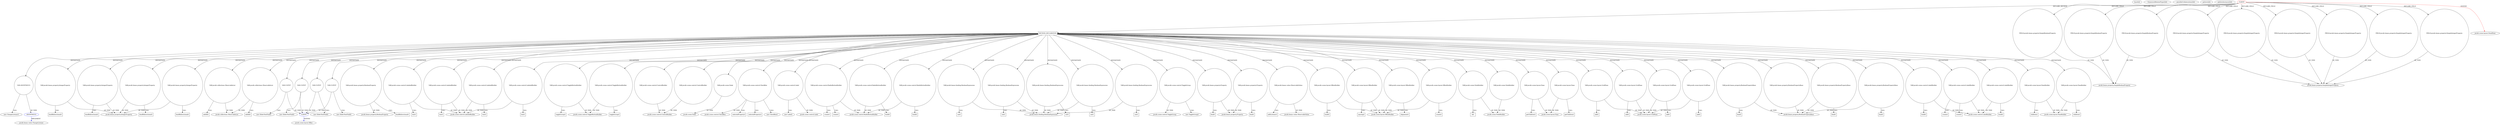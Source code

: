 digraph {
baseInfo[graphId=2604,category="pattern",isAnonymous=false,possibleRelation=true]
frameworkRelatedTypesInfo[0="javafx.scene.layout.StackPane"]
possibleCollaborationsInfo[0="2604~INSTANTIATION-CLIENT_METHOD_DECLARATION-~javafx.scene.layout.StackPane ~javafx.beans.value.ChangeListener ~false~true",1="2604~INSTANTIATION-CLIENT_METHOD_DECLARATION-INSTANTIATION-CLIENT_METHOD_DECLARATION-INSTANTIATION-CLIENT_METHOD_DECLARATION-INSTANTIATION-CLIENT_METHOD_DECLARATION-~javafx.scene.layout.StackPane ~javafx.scene.layout.HBox ~false~false"]
patternInfo[frequency=2.0,patternRootClient=0]
patternInstancesInfo[0="SaiPradeepDandem-javafx2-gradient-builder~/SaiPradeepDandem-javafx2-gradient-builder/javafx2-gradient-builder-master/src/main/java/com/javafx/gradientbuilder/application/RadialSettingsLayout.java~RadialSettingsLayout~1170",1="SaiPradeepDandem-javafx2-gradient-builder~/SaiPradeepDandem-javafx2-gradient-builder/javafx2-gradient-builder-master/src/main/java/com/javafx/gradientbuilder/application/LinearSettingsLayout.java~LinearSettingsLayout~1172"]
455[label="new SliderTextField()",vertexType="CONSTRUCTOR_CALL",isFrameworkType=false]
456[label="VAR:CLIENT",vertexType="VARIABLE_EXPRESION",isFrameworkType=false,shape=circle]
317[label="METHOD_DECLARATION",vertexType="CLIENT_METHOD_DECLARATION",isFrameworkType=false,shape=box]
0[label="CLIENT",vertexType="ROOT_CLIENT_CLASS_DECLARATION",isFrameworkType=false,color=red]
353[label="VAR:javafx.scene.NodeBuilder",vertexType="VARIABLE_EXPRESION",isFrameworkType=false,shape=circle]
338[label="VAR:javafx.scene.NodeBuilder",vertexType="VARIABLE_EXPRESION",isFrameworkType=false,shape=circle]
556[label="VAR:javafx.scene.layout.Pane",vertexType="VARIABLE_EXPRESION",isFrameworkType=false,shape=circle]
475[label="VAR:javafx.scene.layout.Pane",vertexType="VARIABLE_EXPRESION",isFrameworkType=false,shape=circle]
390[label="VAR:javafx.scene.layout.GridPane",vertexType="VARIABLE_EXPRESION",isFrameworkType=false,shape=circle]
584[label="VAR:javafx.scene.layout.GridPane",vertexType="VARIABLE_EXPRESION",isFrameworkType=false,shape=circle]
399[label="VAR:javafx.scene.layout.GridPane",vertexType="VARIABLE_EXPRESION",isFrameworkType=false,shape=circle]
393[label="VAR:javafx.scene.layout.GridPane",vertexType="VARIABLE_EXPRESION",isFrameworkType=false,shape=circle]
458[label="VAR:javafx.beans.property.BooleanPropertyBase",vertexType="VARIABLE_EXPRESION",isFrameworkType=false,shape=circle]
514[label="VAR:javafx.beans.property.BooleanPropertyBase",vertexType="VARIABLE_EXPRESION",isFrameworkType=false,shape=circle]
539[label="VAR:javafx.beans.property.BooleanPropertyBase",vertexType="VARIABLE_EXPRESION",isFrameworkType=false,shape=circle]
433[label="VAR:javafx.beans.property.BooleanPropertyBase",vertexType="VARIABLE_EXPRESION",isFrameworkType=false,shape=circle]
20[label="FIELD:javafx.beans.property.SimpleBooleanProperty",vertexType="FIELD_DECLARATION",isFrameworkType=false,shape=circle]
18[label="FIELD:javafx.beans.property.SimpleBooleanProperty",vertexType="FIELD_DECLARATION",isFrameworkType=false,shape=circle]
22[label="FIELD:javafx.beans.property.SimpleBooleanProperty",vertexType="FIELD_DECLARATION",isFrameworkType=false,shape=circle]
525[label="VAR:javafx.scene.control.LabelBuilder",vertexType="VARIABLE_EXPRESION",isFrameworkType=false,shape=circle]
426[label="VAR:javafx.scene.control.LabelBuilder",vertexType="VARIABLE_EXPRESION",isFrameworkType=false,shape=circle]
444[label="VAR:javafx.scene.control.LabelBuilder",vertexType="VARIABLE_EXPRESION",isFrameworkType=false,shape=circle]
585[label="add()",vertexType="INSIDE_CALL",isFrameworkType=false,shape=box]
391[label="add()",vertexType="INSIDE_CALL",isFrameworkType=false,shape=box]
400[label="add()",vertexType="INSIDE_CALL",isFrameworkType=false,shape=box]
394[label="add()",vertexType="INSIDE_CALL",isFrameworkType=false,shape=box]
573[label="VAR:javafx.scene.layout.PaneBuilder",vertexType="VARIABLE_EXPRESION",isFrameworkType=false,shape=circle]
574[label="children()",vertexType="INSIDE_CALL",isFrameworkType=false,shape=box]
562[label="VAR:javafx.scene.layout.PaneBuilder",vertexType="VARIABLE_EXPRESION",isFrameworkType=false,shape=circle]
563[label="children()",vertexType="INSIDE_CALL",isFrameworkType=false,shape=box]
387[label="VAR:ANONYMOUS",vertexType="VARIABLE_EXPRESION",isFrameworkType=false,shape=circle]
90[label="javafx.scene.NodeBuilder",vertexType="FRAMEWORK_CLASS_TYPE",isFrameworkType=false]
123[label="javafx.scene.layout.Pane",vertexType="FRAMEWORK_CLASS_TYPE",isFrameworkType=false]
354[label="id()",vertexType="INSIDE_CALL",isFrameworkType=false,shape=box]
466[label="VAR:javafx.beans.property.IntegerProperty",vertexType="VARIABLE_EXPRESION",isFrameworkType=false,shape=circle]
443[label="javafx.beans.property.IntegerProperty",vertexType="FRAMEWORK_CLASS_TYPE",isFrameworkType=false]
467[label="bindBidirectional()",vertexType="INSIDE_CALL",isFrameworkType=false,shape=box]
522[label="VAR:javafx.beans.property.IntegerProperty",vertexType="VARIABLE_EXPRESION",isFrameworkType=false,shape=circle]
523[label="bindBidirectional()",vertexType="INSIDE_CALL",isFrameworkType=false,shape=box]
547[label="VAR:javafx.beans.property.IntegerProperty",vertexType="VARIABLE_EXPRESION",isFrameworkType=false,shape=circle]
548[label="bindBidirectional()",vertexType="INSIDE_CALL",isFrameworkType=false,shape=box]
441[label="VAR:javafx.beans.property.IntegerProperty",vertexType="VARIABLE_EXPRESION",isFrameworkType=false,shape=circle]
442[label="bindBidirectional()",vertexType="INSIDE_CALL",isFrameworkType=false,shape=box]
472[label="VAR:javafx.collections.ObservableList",vertexType="VARIABLE_EXPRESION",isFrameworkType=false,shape=circle]
553[label="VAR:javafx.collections.ObservableList",vertexType="VARIABLE_EXPRESION",isFrameworkType=false,shape=circle]
40[label="FIELD:javafx.beans.property.SimpleIntegerProperty",vertexType="FIELD_DECLARATION",isFrameworkType=false,shape=circle]
38[label="FIELD:javafx.beans.property.SimpleIntegerProperty",vertexType="FIELD_DECLARATION",isFrameworkType=false,shape=circle]
10[label="FIELD:javafx.beans.property.SimpleIntegerProperty",vertexType="FIELD_DECLARATION",isFrameworkType=false,shape=circle]
14[label="FIELD:javafx.beans.property.SimpleIntegerProperty",vertexType="FIELD_DECLARATION",isFrameworkType=false,shape=circle]
12[label="FIELD:javafx.beans.property.SimpleIntegerProperty",vertexType="FIELD_DECLARATION",isFrameworkType=false,shape=circle]
8[label="FIELD:javafx.beans.property.SimpleIntegerProperty",vertexType="FIELD_DECLARATION",isFrameworkType=false,shape=circle]
147[label="javafx.beans.property.BooleanPropertyBase",vertexType="FRAMEWORK_CLASS_TYPE",isFrameworkType=false]
19[label="javafx.beans.property.SimpleBooleanProperty",vertexType="FRAMEWORK_CLASS_TYPE",isFrameworkType=false]
388[label="ANONYMOUS",vertexType="REFERENCE_ANONYMOUS_DECLARATION",isFrameworkType=false,color=blue]
87[label="javafx.scene.control.LabelBuilder",vertexType="FRAMEWORK_CLASS_TYPE",isFrameworkType=false]
430[label="VAR:CLIENT",vertexType="VARIABLE_EXPRESION",isFrameworkType=false,shape=circle]
512[label="VAR:CLIENT",vertexType="VARIABLE_EXPRESION",isFrameworkType=false,shape=circle]
537[label="VAR:CLIENT",vertexType="VARIABLE_EXPRESION",isFrameworkType=false,shape=circle]
120[label="javafx.collections.ObservableList",vertexType="FRAMEWORK_INTERFACE_TYPE",isFrameworkType=false]
9[label="javafx.beans.property.SimpleIntegerProperty",vertexType="FRAMEWORK_CLASS_TYPE",isFrameworkType=false]
536[label="new SliderTextField()",vertexType="CONSTRUCTOR_CALL",isFrameworkType=false]
429[label="new SliderTextField()",vertexType="CONSTRUCTOR_CALL",isFrameworkType=false]
511[label="new SliderTextField()",vertexType="CONSTRUCTOR_CALL",isFrameworkType=false]
535[label="create()",vertexType="INSIDE_CALL",isFrameworkType=false,shape=box]
321[label="VAR:javafx.beans.property.BooleanProperty",vertexType="VARIABLE_EXPRESION",isFrameworkType=false,shape=circle]
322[label="bindBidirectional()",vertexType="INSIDE_CALL",isFrameworkType=false,shape=box]
175[label="javafx.beans.property.BooleanProperty",vertexType="FRAMEWORK_CLASS_TYPE",isFrameworkType=false]
510[label="create()",vertexType="INSIDE_CALL",isFrameworkType=false,shape=box]
557[label="getChildren()",vertexType="INSIDE_CALL",isFrameworkType=false,shape=box]
476[label="getChildren()",vertexType="INSIDE_CALL",isFrameworkType=false,shape=box]
450[label="VAR:javafx.scene.control.LabeledBuilder",vertexType="VARIABLE_EXPRESION",isFrameworkType=false,shape=circle]
93[label="javafx.scene.control.LabeledBuilder",vertexType="FRAMEWORK_CLASS_TYPE",isFrameworkType=false]
451[label="text()",vertexType="INSIDE_CALL",isFrameworkType=false,shape=box]
506[label="VAR:javafx.scene.control.LabeledBuilder",vertexType="VARIABLE_EXPRESION",isFrameworkType=false,shape=circle]
507[label="text()",vertexType="INSIDE_CALL",isFrameworkType=false,shape=box]
350[label="VAR:javafx.scene.control.LabeledBuilder",vertexType="VARIABLE_EXPRESION",isFrameworkType=false,shape=circle]
351[label="text()",vertexType="INSIDE_CALL",isFrameworkType=false,shape=box]
347[label="VAR:javafx.scene.control.ToggleButtonBuilder",vertexType="VARIABLE_EXPRESION",isFrameworkType=false,shape=circle]
334[label="javafx.scene.control.ToggleButtonBuilder",vertexType="FRAMEWORK_CLASS_TYPE",isFrameworkType=false]
348[label="toggleGroup()",vertexType="INSIDE_CALL",isFrameworkType=false,shape=box]
332[label="VAR:javafx.scene.control.ToggleButtonBuilder",vertexType="VARIABLE_EXPRESION",isFrameworkType=false,shape=circle]
333[label="toggleGroup()",vertexType="INSIDE_CALL",isFrameworkType=false,shape=box]
335[label="VAR:javafx.scene.control.LabeledBuilder",vertexType="VARIABLE_EXPRESION",isFrameworkType=false,shape=circle]
336[label="text()",vertexType="INSIDE_CALL",isFrameworkType=false,shape=box]
528[label="VAR:javafx.scene.control.ControlBuilder",vertexType="VARIABLE_EXPRESION",isFrameworkType=false,shape=circle]
105[label="javafx.scene.control.ControlBuilder",vertexType="FRAMEWORK_CLASS_TYPE",isFrameworkType=false]
420[label="VAR:javafx.scene.control.ControlBuilder",vertexType="VARIABLE_EXPRESION",isFrameworkType=false,shape=circle]
386[label="new ChangeListener()",vertexType="CONSTRUCTOR_CALL",isFrameworkType=false]
151[label="javafx.beans.value.ChangeListener",vertexType="FRAMEWORK_INTERFACE_TYPE",isFrameworkType=false]
1[label="javafx.scene.layout.StackPane",vertexType="FRAMEWORK_CLASS_TYPE",isFrameworkType=false]
205[label="javafx.scene.layout.GridPane",vertexType="FRAMEWORK_CLASS_TYPE",isFrameworkType=false]
431[label="CLIENT",vertexType="REFERENCE_CLIENT_CLASS_DECLARATION",isFrameworkType=false,color=blue]
432[label="javafx.scene.layout.HBox",vertexType="FRAMEWORK_CLASS_TYPE",isFrameworkType=false]
361[label="VAR:javafx.scene.Node",vertexType="VARIABLE_EXPRESION",isFrameworkType=false,shape=circle]
156[label="javafx.scene.Node",vertexType="FRAMEWORK_CLASS_TYPE",isFrameworkType=false]
238[label="javafx.scene.layout.PaneBuilder",vertexType="FRAMEWORK_CLASS_TYPE",isFrameworkType=false]
515[label="bind()",vertexType="INSIDE_CALL",isFrameworkType=false,shape=box]
459[label="bind()",vertexType="INSIDE_CALL",isFrameworkType=false,shape=box]
434[label="bind()",vertexType="INSIDE_CALL",isFrameworkType=false,shape=box]
319[label="VAR:javafx.scene.control.CheckBox",vertexType="VARIABLE_EXPRESION",isFrameworkType=false,shape=circle]
368[label="selectedProperty()",vertexType="INSIDE_CALL",isFrameworkType=false,shape=box]
521[label="selectedProperty()",vertexType="INSIDE_CALL",isFrameworkType=false,shape=box]
318[label="new CheckBox()",vertexType="CONSTRUCTOR_CALL",isFrameworkType=false]
397[label="VAR:javafx.scene.control.Label",vertexType="VARIABLE_EXPRESION",isFrameworkType=false,shape=circle]
211[label="javafx.scene.control.Label",vertexType="FRAMEWORK_CLASS_TYPE",isFrameworkType=false]
396[label="new Label()",vertexType="CONSTRUCTOR_CALL",isFrameworkType=false]
341[label="VAR:javafx.scene.control.RadioButtonBuilder",vertexType="VARIABLE_EXPRESION",isFrameworkType=false,shape=circle]
342[label="create()",vertexType="INSIDE_CALL",isFrameworkType=false,shape=box]
357[label="create()",vertexType="INSIDE_CALL",isFrameworkType=false,shape=box]
331[label="javafx.scene.control.RadioButtonBuilder",vertexType="FRAMEWORK_CLASS_TYPE",isFrameworkType=false]
344[label="VAR:javafx.scene.control.RadioButtonBuilder",vertexType="VARIABLE_EXPRESION",isFrameworkType=false,shape=circle]
329[label="VAR:javafx.scene.control.RadioButtonBuilder",vertexType="VARIABLE_EXPRESION",isFrameworkType=false,shape=circle]
375[label="VAR:javafx.beans.binding.BooleanExpression",vertexType="VARIABLE_EXPRESION",isFrameworkType=false,shape=circle]
188[label="javafx.beans.binding.BooleanExpression",vertexType="FRAMEWORK_CLASS_TYPE",isFrameworkType=false]
376[label="not()",vertexType="INSIDE_CALL",isFrameworkType=false,shape=box]
436[label="VAR:javafx.beans.binding.BooleanExpression",vertexType="VARIABLE_EXPRESION",isFrameworkType=false,shape=circle]
437[label="not()",vertexType="INSIDE_CALL",isFrameworkType=false,shape=box]
461[label="VAR:javafx.beans.binding.BooleanExpression",vertexType="VARIABLE_EXPRESION",isFrameworkType=false,shape=circle]
462[label="not()",vertexType="INSIDE_CALL",isFrameworkType=false,shape=box]
517[label="VAR:javafx.beans.binding.BooleanExpression",vertexType="VARIABLE_EXPRESION",isFrameworkType=false,shape=circle]
518[label="not()",vertexType="INSIDE_CALL",isFrameworkType=false,shape=box]
542[label="VAR:javafx.beans.binding.BooleanExpression",vertexType="VARIABLE_EXPRESION",isFrameworkType=false,shape=circle]
543[label="not()",vertexType="INSIDE_CALL",isFrameworkType=false,shape=box]
327[label="VAR:javafx.scene.control.ToggleGroup",vertexType="VARIABLE_EXPRESION",isFrameworkType=false,shape=circle]
326[label="new ToggleGroup()",vertexType="CONSTRUCTOR_CALL",isFrameworkType=false]
17[label="javafx.scene.control.ToggleGroup",vertexType="FRAMEWORK_CLASS_TYPE",isFrameworkType=false]
345[label="build()",vertexType="INSIDE_CALL",isFrameworkType=false,shape=box]
526[label="build()",vertexType="INSIDE_CALL",isFrameworkType=false,shape=box]
445[label="build()",vertexType="INSIDE_CALL",isFrameworkType=false,shape=box]
330[label="build()",vertexType="INSIDE_CALL",isFrameworkType=false,shape=box]
369[label="VAR:javafx.beans.property.Property",vertexType="VARIABLE_EXPRESION",isFrameworkType=false,shape=circle]
114[label="javafx.beans.property.Property",vertexType="FRAMEWORK_INTERFACE_TYPE",isFrameworkType=false]
370[label="bind()",vertexType="INSIDE_CALL",isFrameworkType=false,shape=box]
358[label="VAR:javafx.beans.property.Property",vertexType="VARIABLE_EXPRESION",isFrameworkType=false,shape=circle]
359[label="bind()",vertexType="INSIDE_CALL",isFrameworkType=false,shape=box]
554[label="addAll()",vertexType="INSIDE_CALL",isFrameworkType=false,shape=box]
380[label="VAR:javafx.beans.value.ObservableValue",vertexType="VARIABLE_EXPRESION",isFrameworkType=false,shape=circle]
382[label="javafx.beans.value.ObservableValue",vertexType="FRAMEWORK_INTERFACE_TYPE",isFrameworkType=false]
381[label="addListener()",vertexType="INSIDE_CALL",isFrameworkType=false,shape=box]
473[label="addAll()",vertexType="INSIDE_CALL",isFrameworkType=false,shape=box]
25[label="javafx.scene.control.CheckBox",vertexType="FRAMEWORK_CLASS_TYPE",isFrameworkType=false]
402[label="VAR:javafx.scene.layout.HBoxBuilder",vertexType="VARIABLE_EXPRESION",isFrameworkType=false,shape=circle]
404[label="javafx.scene.layout.HBoxBuilder",vertexType="FRAMEWORK_CLASS_TYPE",isFrameworkType=false]
408[label="VAR:javafx.scene.layout.HBoxBuilder",vertexType="VARIABLE_EXPRESION",isFrameworkType=false,shape=circle]
409[label="spacing()",vertexType="INSIDE_CALL",isFrameworkType=false,shape=box]
495[label="VAR:javafx.scene.layout.HBoxBuilder",vertexType="VARIABLE_EXPRESION",isFrameworkType=false,shape=circle]
403[label="build()",vertexType="INSIDE_CALL",isFrameworkType=false,shape=box]
414[label="VAR:javafx.scene.layout.HBoxBuilder",vertexType="VARIABLE_EXPRESION",isFrameworkType=false,shape=circle]
415[label="create()",vertexType="INSIDE_CALL",isFrameworkType=false,shape=box]
496[label="alignment()",vertexType="INSIDE_CALL",isFrameworkType=false,shape=box]
0->14[label="DECLARE_FIELD"]
547->443[label="OF_TYPE"]
414->404[label="OF_TYPE"]
317->522[label="INSTANTIATE"]
556->557[label="CALL"]
317->466[label="INSTANTIATE"]
321->175[label="OF_TYPE"]
393->394[label="CALL"]
317->347[label="INSTANTIATE"]
317->335[label="INSTANTIATE"]
390->205[label="OF_TYPE"]
317->537[label="INSTANTIATE"]
329->330[label="CALL"]
387->386[label="CALL"]
399->205[label="OF_TYPE"]
317->329[label="INSTANTIATE"]
512->431[label="OF_TYPE"]
369->370[label="CALL"]
517->188[label="OF_TYPE"]
317->458[label="INSTANTIATE"]
553->554[label="CALL"]
10->9[label="OF_TYPE"]
426->535[label="CALL"]
472->120[label="OF_TYPE"]
0->317[label="DECLARE_METHOD"]
444->87[label="OF_TYPE"]
335->336[label="CALL"]
456->431[label="OF_TYPE"]
0->10[label="DECLARE_FIELD"]
475->123[label="OF_TYPE"]
317->350[label="INSTANTIATE"]
317->402[label="INSTANTIATE"]
584->585[label="CALL"]
408->404[label="OF_TYPE"]
341->357[label="CALL"]
397->211[label="OF_TYPE"]
528->105[label="OF_TYPE"]
317->420[label="INSTANTIATE"]
40->9[label="OF_TYPE"]
317->430[label="INSTANTIATE"]
458->147[label="OF_TYPE"]
317->553[label="INSTANTIATE"]
335->93[label="OF_TYPE"]
317->461[label="INSTANTIATE"]
584->205[label="OF_TYPE"]
553->120[label="OF_TYPE"]
317->399[label="INSTANTIATE"]
495->404[label="OF_TYPE"]
317->361[label="INSTANTIATE"]
317->456[label="INSTANTIATE"]
347->334[label="OF_TYPE"]
350->93[label="OF_TYPE"]
338->90[label="OF_TYPE"]
414->415[label="CALL"]
441->442[label="CALL"]
344->331[label="OF_TYPE"]
329->331[label="OF_TYPE"]
430->431[label="OF_TYPE"]
317->387[label="INSTANTIATE"]
317->556[label="INSTANTIATE"]
8->9[label="OF_TYPE"]
562->238[label="OF_TYPE"]
387->388[label="OF_TYPE"]
317->319[label="INSTANTIATE"]
350->351[label="CALL"]
317->547[label="INSTANTIATE"]
506->507[label="CALL"]
466->443[label="OF_TYPE"]
461->188[label="OF_TYPE"]
456->455[label="CALL"]
0->38[label="DECLARE_FIELD"]
433->147[label="OF_TYPE"]
556->123[label="OF_TYPE"]
426->87[label="OF_TYPE"]
547->548[label="CALL"]
358->114[label="OF_TYPE"]
393->205[label="OF_TYPE"]
317->344[label="INSTANTIATE"]
353->90[label="OF_TYPE"]
512->511[label="CALL"]
317->542[label="INSTANTIATE"]
317->433[label="INSTANTIATE"]
537->431[label="OF_TYPE"]
450->451[label="CALL"]
436->188[label="OF_TYPE"]
317->397[label="INSTANTIATE"]
380->381[label="CALL"]
402->404[label="OF_TYPE"]
317->450[label="INSTANTIATE"]
514->147[label="OF_TYPE"]
0->22[label="DECLARE_FIELD"]
0->1[label="EXTEND",color=red]
22->19[label="OF_TYPE"]
317->517[label="INSTANTIATE"]
441->443[label="OF_TYPE"]
390->391[label="CALL"]
537->536[label="CALL"]
522->523[label="CALL"]
461->462[label="CALL"]
495->496[label="CALL"]
369->114[label="OF_TYPE"]
444->445[label="CALL"]
341->331[label="OF_TYPE"]
375->188[label="OF_TYPE"]
317->506[label="INSTANTIATE"]
347->348[label="CALL"]
397->396[label="CALL"]
317->441[label="INSTANTIATE"]
317->426[label="INSTANTIATE"]
542->188[label="OF_TYPE"]
317->393[label="INSTANTIATE"]
472->473[label="CALL"]
38->9[label="OF_TYPE"]
0->20[label="DECLARE_FIELD"]
573->238[label="OF_TYPE"]
327->17[label="OF_TYPE"]
317->475[label="INSTANTIATE"]
542->543[label="CALL"]
402->403[label="CALL"]
475->476[label="CALL"]
344->345[label="CALL"]
573->574[label="CALL"]
375->376[label="CALL"]
317->327[label="INSTANTIATE"]
317->472[label="INSTANTIATE"]
341->342[label="CALL"]
353->354[label="CALL"]
420->105[label="OF_TYPE"]
0->40[label="DECLARE_FIELD"]
317->358[label="INSTANTIATE"]
514->515[label="CALL"]
317->514[label="INSTANTIATE"]
317->436[label="INSTANTIATE"]
332->334[label="OF_TYPE"]
319->25[label="OF_TYPE"]
388->151[label="IMPLEMENT",color=blue]
321->322[label="CALL"]
317->390[label="INSTANTIATE"]
0->18[label="DECLARE_FIELD"]
517->518[label="CALL"]
332->333[label="CALL"]
358->359[label="CALL"]
539->147[label="OF_TYPE"]
317->414[label="INSTANTIATE"]
450->93[label="OF_TYPE"]
0->8[label="DECLARE_FIELD"]
522->443[label="OF_TYPE"]
525->526[label="CALL"]
317->353[label="INSTANTIATE"]
12->9[label="OF_TYPE"]
319->318[label="CALL"]
0->12[label="DECLARE_FIELD"]
317->369[label="INSTANTIATE"]
317->528[label="INSTANTIATE"]
426->510[label="CALL"]
525->87[label="OF_TYPE"]
380->382[label="OF_TYPE"]
408->409[label="CALL"]
317->512[label="INSTANTIATE"]
317->562[label="INSTANTIATE"]
18->19[label="OF_TYPE"]
317->338[label="INSTANTIATE"]
327->326[label="CALL"]
317->444[label="INSTANTIATE"]
14->9[label="OF_TYPE"]
20->19[label="OF_TYPE"]
562->563[label="CALL"]
317->525[label="INSTANTIATE"]
433->434[label="CALL"]
319->368[label="CALL"]
506->93[label="OF_TYPE"]
361->156[label="OF_TYPE"]
317->573[label="INSTANTIATE"]
436->437[label="CALL"]
317->321[label="INSTANTIATE"]
317->584[label="INSTANTIATE"]
317->375[label="INSTANTIATE"]
399->400[label="CALL"]
430->429[label="CALL"]
317->380[label="INSTANTIATE"]
317->495[label="INSTANTIATE"]
317->332[label="INSTANTIATE"]
466->467[label="CALL"]
317->408[label="INSTANTIATE"]
319->521[label="CALL"]
431->432[label="EXTEND",color=blue]
317->539[label="INSTANTIATE"]
458->459[label="CALL"]
317->341[label="INSTANTIATE"]
}
